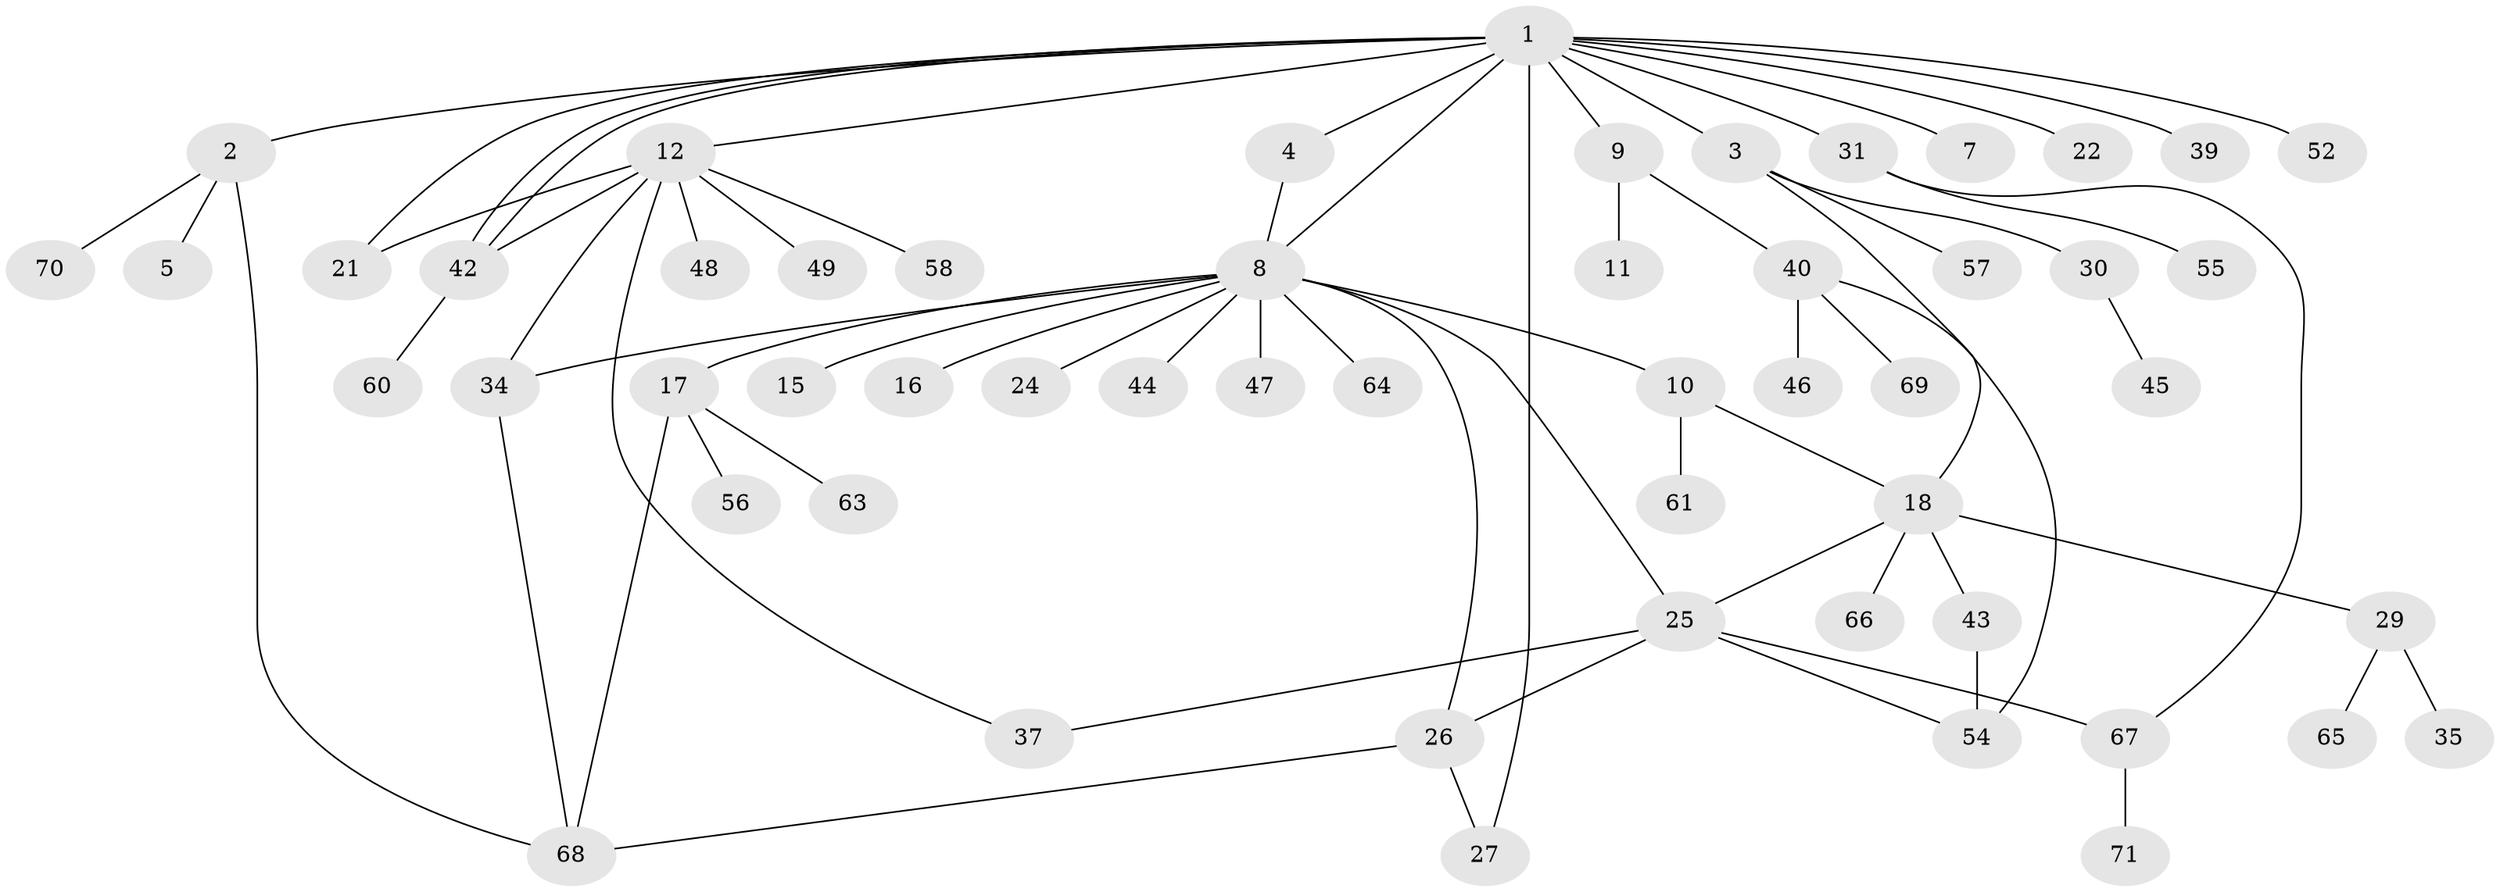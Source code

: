 // original degree distribution, {16: 0.0136986301369863, 5: 0.0136986301369863, 4: 0.1095890410958904, 3: 0.1643835616438356, 1: 0.4657534246575342, 12: 0.0136986301369863, 9: 0.0136986301369863, 2: 0.1917808219178082, 6: 0.0136986301369863}
// Generated by graph-tools (version 1.1) at 2025/11/02/27/25 16:11:15]
// undirected, 54 vertices, 69 edges
graph export_dot {
graph [start="1"]
  node [color=gray90,style=filled];
  1 [super="+62"];
  2 [super="+50"];
  3 [super="+14"];
  4 [super="+6"];
  5;
  7;
  8 [super="+13"];
  9 [super="+32"];
  10 [super="+28"];
  11;
  12 [super="+20"];
  15 [super="+19"];
  16;
  17 [super="+38"];
  18 [super="+23"];
  21;
  22;
  24;
  25 [super="+33"];
  26 [super="+36"];
  27;
  29 [super="+41"];
  30 [super="+72"];
  31 [super="+53"];
  34 [super="+59"];
  35;
  37;
  39;
  40 [super="+51"];
  42;
  43;
  44;
  45;
  46;
  47;
  48;
  49;
  52;
  54;
  55;
  56;
  57;
  58;
  60;
  61;
  63;
  64;
  65;
  66;
  67;
  68 [super="+73"];
  69;
  70;
  71;
  1 -- 2;
  1 -- 3;
  1 -- 4;
  1 -- 7;
  1 -- 8;
  1 -- 9;
  1 -- 12;
  1 -- 21;
  1 -- 22;
  1 -- 27;
  1 -- 31;
  1 -- 39;
  1 -- 42;
  1 -- 42;
  1 -- 52;
  2 -- 5;
  2 -- 70;
  2 -- 68;
  3 -- 18;
  3 -- 57;
  3 -- 30;
  4 -- 8;
  8 -- 10;
  8 -- 15;
  8 -- 16;
  8 -- 24;
  8 -- 26;
  8 -- 34;
  8 -- 47;
  8 -- 64;
  8 -- 17;
  8 -- 44;
  8 -- 25;
  9 -- 11;
  9 -- 40;
  10 -- 61;
  10 -- 18;
  12 -- 21;
  12 -- 34;
  12 -- 37;
  12 -- 42;
  12 -- 48;
  12 -- 49;
  12 -- 58;
  17 -- 56;
  17 -- 68;
  17 -- 63;
  18 -- 66;
  18 -- 25;
  18 -- 43;
  18 -- 29;
  25 -- 37;
  25 -- 54;
  25 -- 67;
  25 -- 26;
  26 -- 27;
  26 -- 68;
  29 -- 35;
  29 -- 65;
  30 -- 45 [weight=2];
  31 -- 67;
  31 -- 55;
  34 -- 68;
  40 -- 46;
  40 -- 54;
  40 -- 69;
  42 -- 60;
  43 -- 54;
  67 -- 71;
}
